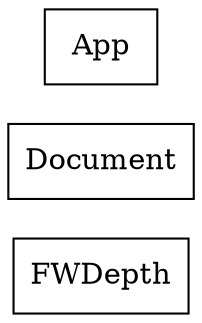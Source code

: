 strict digraph class_diagram {
  rankdir=LR;
  TypeFWDepth[
    label="FWDepth",
    URL="FWDepth.html",
    tooltip="com.sekati.core.FWDepth",
    shape="record"
  ];
  TypeDocument[
    label="Document",
    URL="Document.html",
    tooltip="com.sekati.core.Document",
    shape="record"
  ];
  TypeApp[
    label="App",
    URL="App.html",
    tooltip="com.sekati.core.App",
    shape="record"
  ];
}
